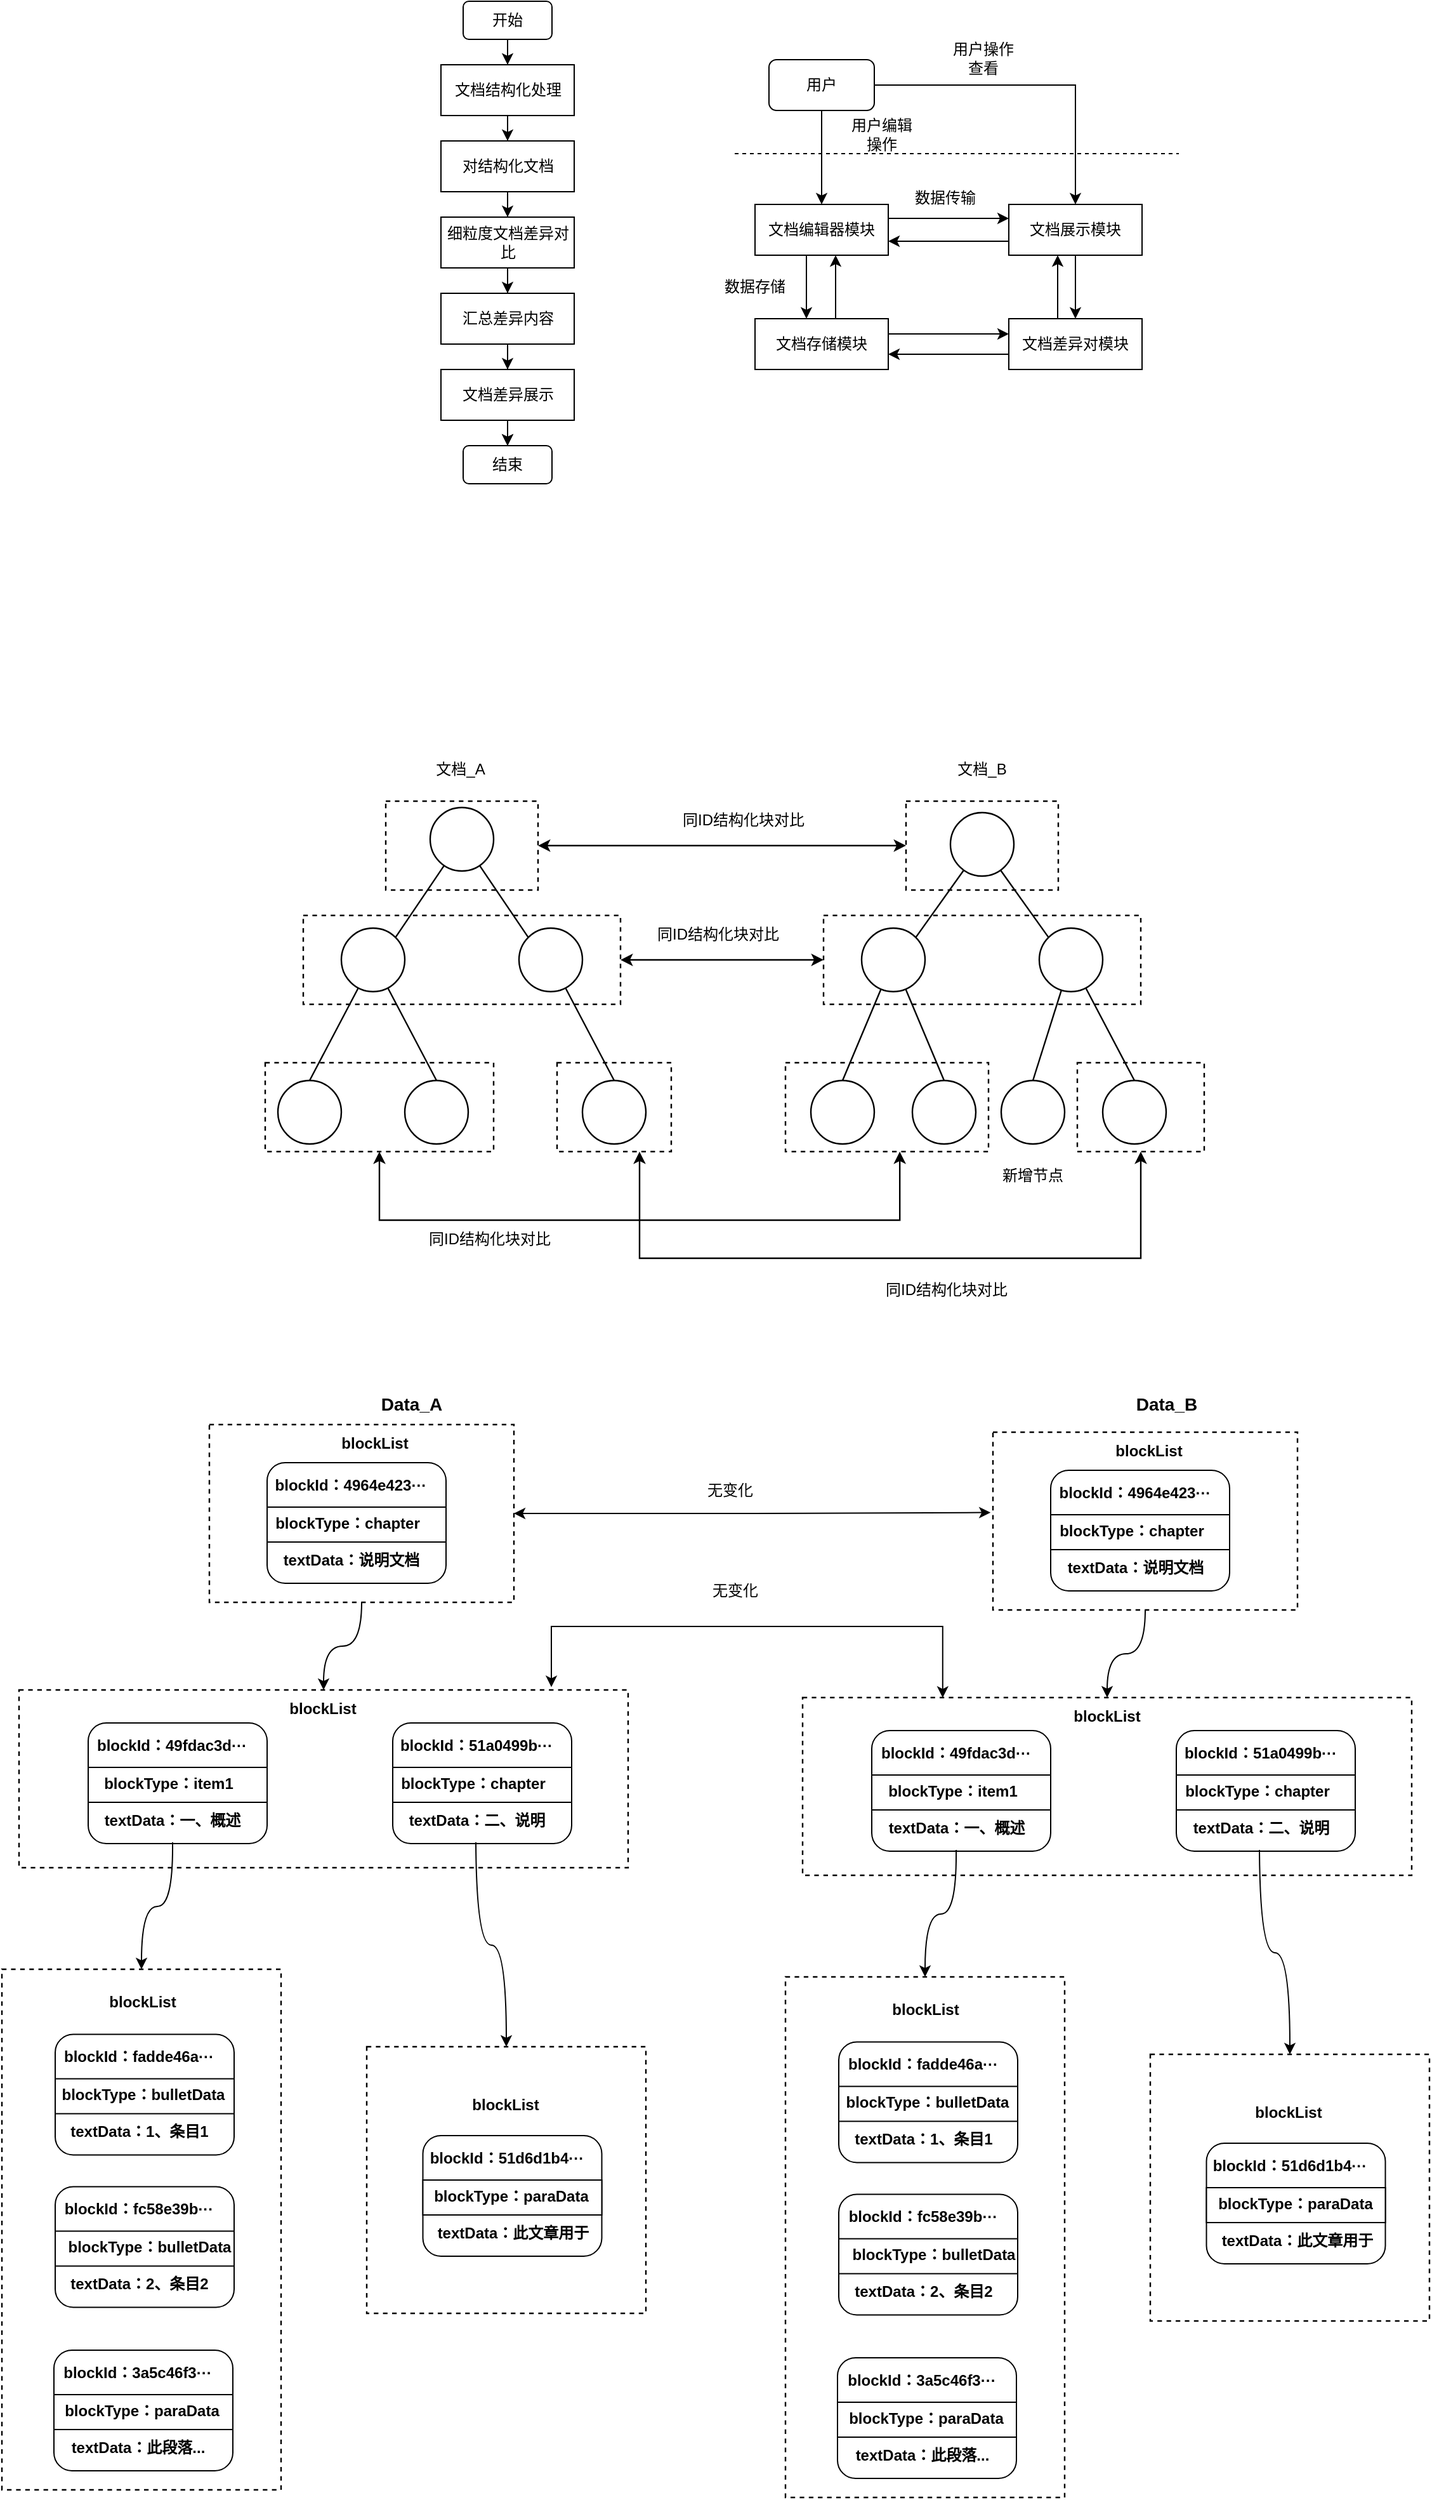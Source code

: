 <mxfile version="24.6.4" type="github">
  <diagram name="第 1 页" id="oBcTDAW4pHkjtFFDSPgj">
    <mxGraphModel dx="2062" dy="655" grid="1" gridSize="10" guides="1" tooltips="1" connect="1" arrows="1" fold="1" page="1" pageScale="1" pageWidth="827" pageHeight="1169" math="0" shadow="0">
      <root>
        <mxCell id="0" />
        <mxCell id="1" parent="0" />
        <mxCell id="rCB-V95ukldK7txEn3Un-233" value="" style="rounded=0;whiteSpace=wrap;html=1;dashed=1;strokeWidth=1.2;" vertex="1" parent="1">
          <mxGeometry x="-163.5" y="1660" width="220" height="410" as="geometry" />
        </mxCell>
        <mxCell id="rCB-V95ukldK7txEn3Un-5" style="edgeStyle=orthogonalEdgeStyle;rounded=0;orthogonalLoop=1;jettySize=auto;html=1;entryX=0.5;entryY=0;entryDx=0;entryDy=0;" edge="1" parent="1" source="lkDawI4MRN-JRugf49g6-1" target="lkDawI4MRN-JRugf49g6-2">
          <mxGeometry relative="1" as="geometry" />
        </mxCell>
        <mxCell id="lkDawI4MRN-JRugf49g6-1" value="开始" style="rounded=1;whiteSpace=wrap;html=1;" parent="1" vertex="1">
          <mxGeometry x="200" y="110" width="70" height="30" as="geometry" />
        </mxCell>
        <mxCell id="rCB-V95ukldK7txEn3Un-6" style="edgeStyle=orthogonalEdgeStyle;rounded=0;orthogonalLoop=1;jettySize=auto;html=1;entryX=0.5;entryY=0;entryDx=0;entryDy=0;" edge="1" parent="1" source="lkDawI4MRN-JRugf49g6-2" target="lkDawI4MRN-JRugf49g6-4">
          <mxGeometry relative="1" as="geometry" />
        </mxCell>
        <mxCell id="lkDawI4MRN-JRugf49g6-2" value="文档结构化处理" style="rounded=0;whiteSpace=wrap;html=1;" parent="1" vertex="1">
          <mxGeometry x="182.5" y="160" width="105" height="40" as="geometry" />
        </mxCell>
        <mxCell id="rCB-V95ukldK7txEn3Un-7" style="edgeStyle=orthogonalEdgeStyle;rounded=0;orthogonalLoop=1;jettySize=auto;html=1;entryX=0.5;entryY=0;entryDx=0;entryDy=0;" edge="1" parent="1" source="lkDawI4MRN-JRugf49g6-4" target="rCB-V95ukldK7txEn3Un-1">
          <mxGeometry relative="1" as="geometry" />
        </mxCell>
        <mxCell id="lkDawI4MRN-JRugf49g6-4" value="对结构化文档" style="rounded=0;whiteSpace=wrap;html=1;" parent="1" vertex="1">
          <mxGeometry x="182.5" y="220" width="105" height="40" as="geometry" />
        </mxCell>
        <mxCell id="rCB-V95ukldK7txEn3Un-8" style="edgeStyle=orthogonalEdgeStyle;rounded=0;orthogonalLoop=1;jettySize=auto;html=1;entryX=0.5;entryY=0;entryDx=0;entryDy=0;" edge="1" parent="1" source="rCB-V95ukldK7txEn3Un-1" target="rCB-V95ukldK7txEn3Un-2">
          <mxGeometry relative="1" as="geometry" />
        </mxCell>
        <mxCell id="rCB-V95ukldK7txEn3Un-1" value="细粒度文档差异对比" style="rounded=0;whiteSpace=wrap;html=1;" vertex="1" parent="1">
          <mxGeometry x="182.5" y="280" width="105" height="40" as="geometry" />
        </mxCell>
        <mxCell id="rCB-V95ukldK7txEn3Un-9" style="edgeStyle=orthogonalEdgeStyle;rounded=0;orthogonalLoop=1;jettySize=auto;html=1;entryX=0.5;entryY=0;entryDx=0;entryDy=0;" edge="1" parent="1" source="rCB-V95ukldK7txEn3Un-2" target="rCB-V95ukldK7txEn3Un-3">
          <mxGeometry relative="1" as="geometry" />
        </mxCell>
        <mxCell id="rCB-V95ukldK7txEn3Un-2" value="汇总差异内容" style="rounded=0;whiteSpace=wrap;html=1;" vertex="1" parent="1">
          <mxGeometry x="182.5" y="340" width="105" height="40" as="geometry" />
        </mxCell>
        <mxCell id="rCB-V95ukldK7txEn3Un-10" style="edgeStyle=orthogonalEdgeStyle;rounded=0;orthogonalLoop=1;jettySize=auto;html=1;entryX=0.5;entryY=0;entryDx=0;entryDy=0;" edge="1" parent="1" source="rCB-V95ukldK7txEn3Un-3" target="rCB-V95ukldK7txEn3Un-4">
          <mxGeometry relative="1" as="geometry" />
        </mxCell>
        <mxCell id="rCB-V95ukldK7txEn3Un-11" value="" style="edgeStyle=orthogonalEdgeStyle;rounded=0;orthogonalLoop=1;jettySize=auto;html=1;" edge="1" parent="1" source="rCB-V95ukldK7txEn3Un-3" target="rCB-V95ukldK7txEn3Un-4">
          <mxGeometry relative="1" as="geometry" />
        </mxCell>
        <mxCell id="rCB-V95ukldK7txEn3Un-3" value="文档差异展示" style="rounded=0;whiteSpace=wrap;html=1;" vertex="1" parent="1">
          <mxGeometry x="182.5" y="400" width="105" height="40" as="geometry" />
        </mxCell>
        <mxCell id="rCB-V95ukldK7txEn3Un-4" value="结束" style="rounded=1;whiteSpace=wrap;html=1;" vertex="1" parent="1">
          <mxGeometry x="200" y="460" width="70" height="30" as="geometry" />
        </mxCell>
        <mxCell id="rCB-V95ukldK7txEn3Un-15" style="edgeStyle=orthogonalEdgeStyle;rounded=0;orthogonalLoop=1;jettySize=auto;html=1;entryX=0.5;entryY=0;entryDx=0;entryDy=0;" edge="1" parent="1">
          <mxGeometry relative="1" as="geometry">
            <mxPoint x="470.5" y="310" as="sourcePoint" />
            <mxPoint x="470.5" y="360" as="targetPoint" />
          </mxGeometry>
        </mxCell>
        <mxCell id="rCB-V95ukldK7txEn3Un-18" style="edgeStyle=orthogonalEdgeStyle;rounded=0;orthogonalLoop=1;jettySize=auto;html=1;entryX=0;entryY=0.5;entryDx=0;entryDy=0;" edge="1" parent="1">
          <mxGeometry relative="1" as="geometry">
            <mxPoint x="535" y="281" as="sourcePoint" />
            <mxPoint x="630" y="281" as="targetPoint" />
          </mxGeometry>
        </mxCell>
        <mxCell id="rCB-V95ukldK7txEn3Un-32" value="" style="edgeStyle=orthogonalEdgeStyle;rounded=0;orthogonalLoop=1;jettySize=auto;html=1;" edge="1" parent="1">
          <mxGeometry relative="1" as="geometry">
            <mxPoint x="630" y="388" as="sourcePoint" />
            <mxPoint x="535" y="388" as="targetPoint" />
          </mxGeometry>
        </mxCell>
        <mxCell id="rCB-V95ukldK7txEn3Un-33" value="" style="edgeStyle=orthogonalEdgeStyle;rounded=0;orthogonalLoop=1;jettySize=auto;html=1;" edge="1" parent="1">
          <mxGeometry relative="1" as="geometry">
            <mxPoint x="668.5" y="360" as="sourcePoint" />
            <mxPoint x="668.5" y="310" as="targetPoint" />
          </mxGeometry>
        </mxCell>
        <mxCell id="rCB-V95ukldK7txEn3Un-12" value="文档差异对模块" style="rounded=0;whiteSpace=wrap;html=1;" vertex="1" parent="1">
          <mxGeometry x="630" y="360" width="105" height="40" as="geometry" />
        </mxCell>
        <mxCell id="rCB-V95ukldK7txEn3Un-16" style="edgeStyle=orthogonalEdgeStyle;rounded=0;orthogonalLoop=1;jettySize=auto;html=1;entryX=0.5;entryY=1;entryDx=0;entryDy=0;" edge="1" parent="1">
          <mxGeometry relative="1" as="geometry">
            <mxPoint x="493.5" y="360" as="sourcePoint" />
            <mxPoint x="493.5" y="310" as="targetPoint" />
          </mxGeometry>
        </mxCell>
        <mxCell id="rCB-V95ukldK7txEn3Un-29" value="" style="edgeStyle=orthogonalEdgeStyle;rounded=0;orthogonalLoop=1;jettySize=auto;html=1;" edge="1" parent="1">
          <mxGeometry relative="1" as="geometry">
            <mxPoint x="535" y="372" as="sourcePoint" />
            <mxPoint x="630" y="372" as="targetPoint" />
          </mxGeometry>
        </mxCell>
        <mxCell id="rCB-V95ukldK7txEn3Un-13" value="文档存储模块" style="rounded=0;whiteSpace=wrap;html=1;" vertex="1" parent="1">
          <mxGeometry x="430" y="360" width="105" height="40" as="geometry" />
        </mxCell>
        <mxCell id="rCB-V95ukldK7txEn3Un-20" value="" style="edgeStyle=orthogonalEdgeStyle;rounded=0;orthogonalLoop=1;jettySize=auto;html=1;" edge="1" parent="1">
          <mxGeometry relative="1" as="geometry">
            <mxPoint x="630" y="299" as="sourcePoint" />
            <mxPoint x="535" y="299" as="targetPoint" />
          </mxGeometry>
        </mxCell>
        <mxCell id="rCB-V95ukldK7txEn3Un-34" value="" style="edgeStyle=orthogonalEdgeStyle;rounded=0;orthogonalLoop=1;jettySize=auto;html=1;" edge="1" parent="1" source="rCB-V95ukldK7txEn3Un-14" target="rCB-V95ukldK7txEn3Un-12">
          <mxGeometry relative="1" as="geometry" />
        </mxCell>
        <mxCell id="rCB-V95ukldK7txEn3Un-14" value="文档展示模块" style="rounded=0;whiteSpace=wrap;html=1;" vertex="1" parent="1">
          <mxGeometry x="630" y="270" width="105" height="40" as="geometry" />
        </mxCell>
        <mxCell id="rCB-V95ukldK7txEn3Un-22" value="" style="endArrow=none;html=1;rounded=0;dashed=1;" edge="1" parent="1">
          <mxGeometry width="50" height="50" relative="1" as="geometry">
            <mxPoint x="414" y="230" as="sourcePoint" />
            <mxPoint x="764" y="230" as="targetPoint" />
          </mxGeometry>
        </mxCell>
        <mxCell id="rCB-V95ukldK7txEn3Un-25" value="用户操作查看" style="text;html=1;align=center;verticalAlign=middle;whiteSpace=wrap;rounded=0;" vertex="1" parent="1">
          <mxGeometry x="580" y="140" width="60" height="30" as="geometry" />
        </mxCell>
        <mxCell id="rCB-V95ukldK7txEn3Un-26" value="数据传输" style="text;html=1;align=center;verticalAlign=middle;whiteSpace=wrap;rounded=0;" vertex="1" parent="1">
          <mxGeometry x="550" y="250" width="60" height="30" as="geometry" />
        </mxCell>
        <mxCell id="rCB-V95ukldK7txEn3Un-27" value="数据存储" style="text;html=1;align=center;verticalAlign=middle;whiteSpace=wrap;rounded=0;" vertex="1" parent="1">
          <mxGeometry x="400" y="320" width="60" height="30" as="geometry" />
        </mxCell>
        <mxCell id="rCB-V95ukldK7txEn3Un-28" value="文档编辑器模块" style="rounded=0;whiteSpace=wrap;html=1;" vertex="1" parent="1">
          <mxGeometry x="430" y="270" width="105" height="40" as="geometry" />
        </mxCell>
        <mxCell id="rCB-V95ukldK7txEn3Un-37" value="" style="edgeStyle=orthogonalEdgeStyle;rounded=0;orthogonalLoop=1;jettySize=auto;html=1;" edge="1" parent="1" source="rCB-V95ukldK7txEn3Un-35" target="rCB-V95ukldK7txEn3Un-28">
          <mxGeometry relative="1" as="geometry" />
        </mxCell>
        <mxCell id="rCB-V95ukldK7txEn3Un-38" style="edgeStyle=orthogonalEdgeStyle;rounded=0;orthogonalLoop=1;jettySize=auto;html=1;entryX=0.5;entryY=0;entryDx=0;entryDy=0;" edge="1" parent="1" source="rCB-V95ukldK7txEn3Un-35" target="rCB-V95ukldK7txEn3Un-14">
          <mxGeometry relative="1" as="geometry" />
        </mxCell>
        <mxCell id="rCB-V95ukldK7txEn3Un-35" value="用户" style="rounded=1;whiteSpace=wrap;html=1;" vertex="1" parent="1">
          <mxGeometry x="441" y="156" width="83" height="40" as="geometry" />
        </mxCell>
        <mxCell id="rCB-V95ukldK7txEn3Un-36" value="用户编辑操作" style="text;html=1;align=center;verticalAlign=middle;whiteSpace=wrap;rounded=0;" vertex="1" parent="1">
          <mxGeometry x="500" y="200" width="60" height="30" as="geometry" />
        </mxCell>
        <mxCell id="rCB-V95ukldK7txEn3Un-83" style="edgeStyle=orthogonalEdgeStyle;rounded=0;orthogonalLoop=1;jettySize=auto;html=1;entryX=0.5;entryY=1;entryDx=0;entryDy=0;startArrow=classic;startFill=1;strokeWidth=1.2;" edge="1" parent="1" source="rCB-V95ukldK7txEn3Un-84" target="rCB-V95ukldK7txEn3Un-86">
          <mxGeometry relative="1" as="geometry">
            <mxPoint x="339" y="1140" as="targetPoint" />
            <Array as="points">
              <mxPoint x="339" y="1100" />
              <mxPoint x="734" y="1100" />
            </Array>
          </mxGeometry>
        </mxCell>
        <mxCell id="rCB-V95ukldK7txEn3Un-84" value="" style="rounded=0;whiteSpace=wrap;html=1;dashed=1;strokeWidth=1.2;" vertex="1" parent="1">
          <mxGeometry x="274" y="946" width="90" height="70" as="geometry" />
        </mxCell>
        <mxCell id="rCB-V95ukldK7txEn3Un-85" value="" style="rounded=0;whiteSpace=wrap;html=1;dashed=1;strokeWidth=1.2;" vertex="1" parent="1">
          <mxGeometry x="454" y="946" width="160" height="70" as="geometry" />
        </mxCell>
        <mxCell id="rCB-V95ukldK7txEn3Un-86" value="" style="rounded=0;whiteSpace=wrap;html=1;dashed=1;strokeWidth=1.2;" vertex="1" parent="1">
          <mxGeometry x="684" y="946" width="100" height="70" as="geometry" />
        </mxCell>
        <mxCell id="rCB-V95ukldK7txEn3Un-87" value="" style="rounded=0;whiteSpace=wrap;html=1;dashed=1;strokeWidth=1.2;" vertex="1" parent="1">
          <mxGeometry x="44" y="946" width="180" height="70" as="geometry" />
        </mxCell>
        <mxCell id="rCB-V95ukldK7txEn3Un-88" value="" style="rounded=0;whiteSpace=wrap;html=1;dashed=1;strokeWidth=1.2;" vertex="1" parent="1">
          <mxGeometry x="484" y="830" width="250" height="70" as="geometry" />
        </mxCell>
        <mxCell id="rCB-V95ukldK7txEn3Un-89" style="edgeStyle=orthogonalEdgeStyle;rounded=0;orthogonalLoop=1;jettySize=auto;html=1;entryX=0;entryY=0.5;entryDx=0;entryDy=0;startArrow=classic;startFill=1;strokeWidth=1.2;" edge="1" parent="1" source="rCB-V95ukldK7txEn3Un-90" target="rCB-V95ukldK7txEn3Un-88">
          <mxGeometry relative="1" as="geometry" />
        </mxCell>
        <mxCell id="rCB-V95ukldK7txEn3Un-90" value="" style="rounded=0;whiteSpace=wrap;html=1;dashed=1;strokeWidth=1.2;" vertex="1" parent="1">
          <mxGeometry x="74" y="830" width="250" height="70" as="geometry" />
        </mxCell>
        <mxCell id="rCB-V95ukldK7txEn3Un-91" value="" style="rounded=0;whiteSpace=wrap;html=1;dashed=1;strokeWidth=1.2;" vertex="1" parent="1">
          <mxGeometry x="549" y="740" width="120" height="70" as="geometry" />
        </mxCell>
        <mxCell id="rCB-V95ukldK7txEn3Un-92" style="edgeStyle=orthogonalEdgeStyle;rounded=0;orthogonalLoop=1;jettySize=auto;html=1;entryX=0;entryY=0.5;entryDx=0;entryDy=0;startArrow=classic;startFill=1;strokeWidth=1.2;" edge="1" parent="1" source="rCB-V95ukldK7txEn3Un-93" target="rCB-V95ukldK7txEn3Un-91">
          <mxGeometry relative="1" as="geometry" />
        </mxCell>
        <mxCell id="rCB-V95ukldK7txEn3Un-93" value="" style="rounded=0;whiteSpace=wrap;html=1;dashed=1;strokeWidth=1.2;" vertex="1" parent="1">
          <mxGeometry x="139" y="740" width="120" height="70" as="geometry" />
        </mxCell>
        <mxCell id="rCB-V95ukldK7txEn3Un-94" style="rounded=0;orthogonalLoop=1;jettySize=auto;html=1;entryX=1;entryY=0;entryDx=0;entryDy=0;endArrow=none;endFill=0;strokeWidth=1.2;" edge="1" parent="1" source="rCB-V95ukldK7txEn3Un-96" target="rCB-V95ukldK7txEn3Un-99">
          <mxGeometry relative="1" as="geometry" />
        </mxCell>
        <mxCell id="rCB-V95ukldK7txEn3Un-95" style="rounded=0;orthogonalLoop=1;jettySize=auto;html=1;entryX=0;entryY=0;entryDx=0;entryDy=0;endArrow=none;endFill=0;strokeWidth=1.2;" edge="1" parent="1" source="rCB-V95ukldK7txEn3Un-96" target="rCB-V95ukldK7txEn3Un-101">
          <mxGeometry relative="1" as="geometry" />
        </mxCell>
        <mxCell id="rCB-V95ukldK7txEn3Un-96" value="" style="ellipse;whiteSpace=wrap;html=1;aspect=fixed;strokeWidth=1.2;" vertex="1" parent="1">
          <mxGeometry x="174" y="745" width="50" height="50" as="geometry" />
        </mxCell>
        <mxCell id="rCB-V95ukldK7txEn3Un-97" style="rounded=0;orthogonalLoop=1;jettySize=auto;html=1;entryX=0.5;entryY=0;entryDx=0;entryDy=0;endArrow=none;endFill=0;strokeWidth=1.2;" edge="1" parent="1" source="rCB-V95ukldK7txEn3Un-99" target="rCB-V95ukldK7txEn3Un-102">
          <mxGeometry relative="1" as="geometry" />
        </mxCell>
        <mxCell id="rCB-V95ukldK7txEn3Un-98" style="rounded=0;orthogonalLoop=1;jettySize=auto;html=1;entryX=0.5;entryY=0;entryDx=0;entryDy=0;endArrow=none;endFill=0;strokeWidth=1.2;" edge="1" parent="1" source="rCB-V95ukldK7txEn3Un-99" target="rCB-V95ukldK7txEn3Un-103">
          <mxGeometry relative="1" as="geometry" />
        </mxCell>
        <mxCell id="rCB-V95ukldK7txEn3Un-99" value="" style="ellipse;whiteSpace=wrap;html=1;aspect=fixed;strokeWidth=1.2;" vertex="1" parent="1">
          <mxGeometry x="104" y="840" width="50" height="50" as="geometry" />
        </mxCell>
        <mxCell id="rCB-V95ukldK7txEn3Un-100" style="rounded=0;orthogonalLoop=1;jettySize=auto;html=1;entryX=0.5;entryY=0;entryDx=0;entryDy=0;endArrow=none;endFill=0;strokeWidth=1.2;" edge="1" parent="1" source="rCB-V95ukldK7txEn3Un-101" target="rCB-V95ukldK7txEn3Un-104">
          <mxGeometry relative="1" as="geometry" />
        </mxCell>
        <mxCell id="rCB-V95ukldK7txEn3Un-101" value="" style="ellipse;whiteSpace=wrap;html=1;aspect=fixed;strokeWidth=1.2;" vertex="1" parent="1">
          <mxGeometry x="244" y="840" width="50" height="50" as="geometry" />
        </mxCell>
        <mxCell id="rCB-V95ukldK7txEn3Un-102" value="" style="ellipse;whiteSpace=wrap;html=1;aspect=fixed;strokeWidth=1.2;" vertex="1" parent="1">
          <mxGeometry x="54" y="960" width="50" height="50" as="geometry" />
        </mxCell>
        <mxCell id="rCB-V95ukldK7txEn3Un-103" value="" style="ellipse;whiteSpace=wrap;html=1;aspect=fixed;strokeWidth=1.2;" vertex="1" parent="1">
          <mxGeometry x="154" y="960" width="50" height="50" as="geometry" />
        </mxCell>
        <mxCell id="rCB-V95ukldK7txEn3Un-104" value="" style="ellipse;whiteSpace=wrap;html=1;aspect=fixed;strokeWidth=1.2;" vertex="1" parent="1">
          <mxGeometry x="294" y="960" width="50" height="50" as="geometry" />
        </mxCell>
        <mxCell id="rCB-V95ukldK7txEn3Un-105" style="rounded=0;orthogonalLoop=1;jettySize=auto;html=1;entryX=1;entryY=0;entryDx=0;entryDy=0;endArrow=none;endFill=0;strokeWidth=1.2;" edge="1" parent="1" source="rCB-V95ukldK7txEn3Un-107" target="rCB-V95ukldK7txEn3Un-110">
          <mxGeometry relative="1" as="geometry" />
        </mxCell>
        <mxCell id="rCB-V95ukldK7txEn3Un-106" style="rounded=0;orthogonalLoop=1;jettySize=auto;html=1;entryX=0;entryY=0;entryDx=0;entryDy=0;endArrow=none;endFill=0;strokeWidth=1.2;" edge="1" parent="1" source="rCB-V95ukldK7txEn3Un-107" target="rCB-V95ukldK7txEn3Un-113">
          <mxGeometry relative="1" as="geometry" />
        </mxCell>
        <mxCell id="rCB-V95ukldK7txEn3Un-107" value="" style="ellipse;whiteSpace=wrap;html=1;aspect=fixed;strokeWidth=1.2;" vertex="1" parent="1">
          <mxGeometry x="584" y="749" width="50" height="50" as="geometry" />
        </mxCell>
        <mxCell id="rCB-V95ukldK7txEn3Un-108" style="rounded=0;orthogonalLoop=1;jettySize=auto;html=1;entryX=0.5;entryY=0;entryDx=0;entryDy=0;endArrow=none;endFill=0;strokeWidth=1.2;" edge="1" parent="1" source="rCB-V95ukldK7txEn3Un-110" target="rCB-V95ukldK7txEn3Un-114">
          <mxGeometry relative="1" as="geometry" />
        </mxCell>
        <mxCell id="rCB-V95ukldK7txEn3Un-109" style="rounded=0;orthogonalLoop=1;jettySize=auto;html=1;entryX=0.5;entryY=0;entryDx=0;entryDy=0;endArrow=none;endFill=0;strokeWidth=1.2;" edge="1" parent="1" source="rCB-V95ukldK7txEn3Un-110" target="rCB-V95ukldK7txEn3Un-115">
          <mxGeometry relative="1" as="geometry" />
        </mxCell>
        <mxCell id="rCB-V95ukldK7txEn3Un-110" value="" style="ellipse;whiteSpace=wrap;html=1;aspect=fixed;strokeWidth=1.2;" vertex="1" parent="1">
          <mxGeometry x="514" y="840" width="50" height="50" as="geometry" />
        </mxCell>
        <mxCell id="rCB-V95ukldK7txEn3Un-111" style="rounded=0;orthogonalLoop=1;jettySize=auto;html=1;entryX=0.5;entryY=0;entryDx=0;entryDy=0;endArrow=none;endFill=0;strokeWidth=1.2;" edge="1" parent="1" source="rCB-V95ukldK7txEn3Un-113" target="rCB-V95ukldK7txEn3Un-116">
          <mxGeometry relative="1" as="geometry" />
        </mxCell>
        <mxCell id="rCB-V95ukldK7txEn3Un-112" style="rounded=0;orthogonalLoop=1;jettySize=auto;html=1;entryX=0.5;entryY=0;entryDx=0;entryDy=0;endArrow=none;endFill=0;strokeWidth=1.2;" edge="1" parent="1" source="rCB-V95ukldK7txEn3Un-113" target="rCB-V95ukldK7txEn3Un-117">
          <mxGeometry relative="1" as="geometry" />
        </mxCell>
        <mxCell id="rCB-V95ukldK7txEn3Un-113" value="" style="ellipse;whiteSpace=wrap;html=1;aspect=fixed;strokeWidth=1.2;" vertex="1" parent="1">
          <mxGeometry x="654" y="840" width="50" height="50" as="geometry" />
        </mxCell>
        <mxCell id="rCB-V95ukldK7txEn3Un-114" value="" style="ellipse;whiteSpace=wrap;html=1;aspect=fixed;strokeWidth=1.2;" vertex="1" parent="1">
          <mxGeometry x="474" y="960" width="50" height="50" as="geometry" />
        </mxCell>
        <mxCell id="rCB-V95ukldK7txEn3Un-115" value="" style="ellipse;whiteSpace=wrap;html=1;aspect=fixed;strokeWidth=1.2;" vertex="1" parent="1">
          <mxGeometry x="554" y="960" width="50" height="50" as="geometry" />
        </mxCell>
        <mxCell id="rCB-V95ukldK7txEn3Un-116" value="" style="ellipse;whiteSpace=wrap;html=1;aspect=fixed;strokeWidth=1.2;" vertex="1" parent="1">
          <mxGeometry x="704" y="960" width="50" height="50" as="geometry" />
        </mxCell>
        <mxCell id="rCB-V95ukldK7txEn3Un-117" value="" style="ellipse;whiteSpace=wrap;html=1;aspect=fixed;strokeWidth=1.2;" vertex="1" parent="1">
          <mxGeometry x="624" y="960" width="50" height="50" as="geometry" />
        </mxCell>
        <mxCell id="rCB-V95ukldK7txEn3Un-118" style="edgeStyle=orthogonalEdgeStyle;rounded=0;orthogonalLoop=1;jettySize=auto;html=1;entryX=0.563;entryY=1;entryDx=0;entryDy=0;entryPerimeter=0;exitX=0.5;exitY=1;exitDx=0;exitDy=0;startArrow=classic;startFill=1;strokeWidth=1.2;" edge="1" parent="1" source="rCB-V95ukldK7txEn3Un-87" target="rCB-V95ukldK7txEn3Un-85">
          <mxGeometry relative="1" as="geometry">
            <Array as="points">
              <mxPoint x="134" y="1070" />
              <mxPoint x="544" y="1070" />
            </Array>
          </mxGeometry>
        </mxCell>
        <mxCell id="rCB-V95ukldK7txEn3Un-119" value="文档_A" style="text;html=1;align=center;verticalAlign=middle;whiteSpace=wrap;rounded=0;strokeWidth=1.2;" vertex="1" parent="1">
          <mxGeometry x="168" y="700" width="60" height="30" as="geometry" />
        </mxCell>
        <mxCell id="rCB-V95ukldK7txEn3Un-120" value="文档_B" style="text;html=1;align=center;verticalAlign=middle;whiteSpace=wrap;rounded=0;strokeWidth=1.2;" vertex="1" parent="1">
          <mxGeometry x="579" y="700" width="60" height="30" as="geometry" />
        </mxCell>
        <mxCell id="rCB-V95ukldK7txEn3Un-121" value="同ID结构化块对比" style="text;html=1;align=center;verticalAlign=middle;whiteSpace=wrap;rounded=0;strokeWidth=1.2;" vertex="1" parent="1">
          <mxGeometry x="368" y="740" width="106" height="30" as="geometry" />
        </mxCell>
        <mxCell id="rCB-V95ukldK7txEn3Un-122" value="同ID结构化块对比" style="text;html=1;align=center;verticalAlign=middle;whiteSpace=wrap;rounded=0;strokeWidth=1.2;" vertex="1" parent="1">
          <mxGeometry x="348" y="830" width="106" height="30" as="geometry" />
        </mxCell>
        <mxCell id="rCB-V95ukldK7txEn3Un-123" value="同ID结构化块对比" style="text;html=1;align=center;verticalAlign=middle;whiteSpace=wrap;rounded=0;strokeWidth=1.2;" vertex="1" parent="1">
          <mxGeometry x="168" y="1070" width="106" height="30" as="geometry" />
        </mxCell>
        <mxCell id="rCB-V95ukldK7txEn3Un-124" value="同ID结构化块对比" style="text;html=1;align=center;verticalAlign=middle;whiteSpace=wrap;rounded=0;strokeWidth=1.2;" vertex="1" parent="1">
          <mxGeometry x="528" y="1110" width="106" height="30" as="geometry" />
        </mxCell>
        <mxCell id="rCB-V95ukldK7txEn3Un-125" value="新增节点" style="text;html=1;align=center;verticalAlign=middle;whiteSpace=wrap;rounded=0;strokeWidth=1.2;" vertex="1" parent="1">
          <mxGeometry x="619" y="1020" width="60" height="30" as="geometry" />
        </mxCell>
        <mxCell id="rCB-V95ukldK7txEn3Un-195" style="rounded=0;orthogonalLoop=1;jettySize=auto;html=1;exitX=0.5;exitY=1;exitDx=0;exitDy=0;edgeStyle=orthogonalEdgeStyle;curved=1;" edge="1" parent="1" source="rCB-V95ukldK7txEn3Un-126" target="rCB-V95ukldK7txEn3Un-157">
          <mxGeometry relative="1" as="geometry" />
        </mxCell>
        <mxCell id="rCB-V95ukldK7txEn3Un-126" value="" style="rounded=0;whiteSpace=wrap;html=1;dashed=1;strokeWidth=1.2;" vertex="1" parent="1">
          <mxGeometry y="1231" width="240" height="140" as="geometry" />
        </mxCell>
        <mxCell id="rCB-V95ukldK7txEn3Un-145" value="" style="group" vertex="1" connectable="0" parent="1">
          <mxGeometry x="41" y="1261" width="145.5" height="95" as="geometry" />
        </mxCell>
        <mxCell id="rCB-V95ukldK7txEn3Un-139" value="" style="rounded=1;whiteSpace=wrap;html=1;" vertex="1" parent="rCB-V95ukldK7txEn3Un-145">
          <mxGeometry x="4.5" width="141" height="95" as="geometry" />
        </mxCell>
        <mxCell id="rCB-V95ukldK7txEn3Un-138" value="" style="rounded=0;whiteSpace=wrap;html=1;" vertex="1" parent="rCB-V95ukldK7txEn3Un-145">
          <mxGeometry x="4.5" y="35" width="141" height="27.5" as="geometry" />
        </mxCell>
        <mxCell id="rCB-V95ukldK7txEn3Un-142" value="blockId：4964e423···" style="text;html=1;align=center;verticalAlign=middle;whiteSpace=wrap;rounded=0;fontStyle=1" vertex="1" parent="rCB-V95ukldK7txEn3Un-145">
          <mxGeometry y="2.5" width="141" height="30" as="geometry" />
        </mxCell>
        <mxCell id="rCB-V95ukldK7txEn3Un-143" value="blockType：chapter" style="text;html=1;align=center;verticalAlign=middle;whiteSpace=wrap;rounded=0;fontStyle=1" vertex="1" parent="rCB-V95ukldK7txEn3Un-145">
          <mxGeometry x="8.25" y="32.5" width="120" height="30" as="geometry" />
        </mxCell>
        <mxCell id="rCB-V95ukldK7txEn3Un-144" value="textData：说明文档" style="text;html=1;align=center;verticalAlign=middle;whiteSpace=wrap;rounded=0;fontStyle=1" vertex="1" parent="rCB-V95ukldK7txEn3Un-145">
          <mxGeometry x="11.25" y="61.5" width="120" height="30" as="geometry" />
        </mxCell>
        <mxCell id="rCB-V95ukldK7txEn3Un-146" value="blockList" style="text;html=1;align=center;verticalAlign=middle;resizable=0;points=[];autosize=1;strokeColor=none;fillColor=none;fontStyle=1" vertex="1" parent="1">
          <mxGeometry x="94.5" y="1231" width="70" height="30" as="geometry" />
        </mxCell>
        <mxCell id="rCB-V95ukldK7txEn3Un-155" value="&lt;b style=&quot;font-size: 14px;&quot;&gt;Data_A&lt;/b&gt;" style="text;html=1;align=center;verticalAlign=middle;resizable=0;points=[];autosize=1;strokeColor=none;fillColor=none;fontSize=14;" vertex="1" parent="1">
          <mxGeometry x="124" y="1200" width="70" height="30" as="geometry" />
        </mxCell>
        <mxCell id="rCB-V95ukldK7txEn3Un-156" value="&lt;b style=&quot;font-size: 14px;&quot;&gt;Data_B&lt;/b&gt;" style="text;html=1;align=center;verticalAlign=middle;resizable=0;points=[];autosize=1;strokeColor=none;fillColor=none;fontSize=14;" vertex="1" parent="1">
          <mxGeometry x="719" y="1200" width="70" height="30" as="geometry" />
        </mxCell>
        <mxCell id="rCB-V95ukldK7txEn3Un-157" value="" style="rounded=0;whiteSpace=wrap;html=1;dashed=1;strokeWidth=1.2;" vertex="1" parent="1">
          <mxGeometry x="-150" y="1440" width="480" height="140" as="geometry" />
        </mxCell>
        <mxCell id="rCB-V95ukldK7txEn3Un-158" value="" style="group" vertex="1" connectable="0" parent="1">
          <mxGeometry x="-100" y="1466" width="145.5" height="95" as="geometry" />
        </mxCell>
        <mxCell id="rCB-V95ukldK7txEn3Un-159" value="" style="rounded=1;whiteSpace=wrap;html=1;" vertex="1" parent="rCB-V95ukldK7txEn3Un-158">
          <mxGeometry x="4.5" width="141" height="95" as="geometry" />
        </mxCell>
        <mxCell id="rCB-V95ukldK7txEn3Un-160" value="" style="rounded=0;whiteSpace=wrap;html=1;" vertex="1" parent="rCB-V95ukldK7txEn3Un-158">
          <mxGeometry x="4.5" y="35" width="141" height="27.5" as="geometry" />
        </mxCell>
        <mxCell id="rCB-V95ukldK7txEn3Un-161" value="blockId：49fdac3d···" style="text;html=1;align=center;verticalAlign=middle;whiteSpace=wrap;rounded=0;fontStyle=1" vertex="1" parent="rCB-V95ukldK7txEn3Un-158">
          <mxGeometry y="2.5" width="141" height="30" as="geometry" />
        </mxCell>
        <mxCell id="rCB-V95ukldK7txEn3Un-162" value="blockType：item1" style="text;html=1;align=center;verticalAlign=middle;whiteSpace=wrap;rounded=0;fontStyle=1" vertex="1" parent="rCB-V95ukldK7txEn3Un-158">
          <mxGeometry x="8.25" y="32.5" width="120" height="30" as="geometry" />
        </mxCell>
        <mxCell id="rCB-V95ukldK7txEn3Un-163" value="textData：一、概述" style="text;html=1;align=center;verticalAlign=middle;whiteSpace=wrap;rounded=0;fontStyle=1" vertex="1" parent="rCB-V95ukldK7txEn3Un-158">
          <mxGeometry x="11.25" y="61.5" width="120" height="30" as="geometry" />
        </mxCell>
        <mxCell id="rCB-V95ukldK7txEn3Un-170" value="" style="group" vertex="1" connectable="0" parent="1">
          <mxGeometry x="-126" y="1831.25" width="150" height="95" as="geometry" />
        </mxCell>
        <mxCell id="rCB-V95ukldK7txEn3Un-171" value="" style="rounded=1;whiteSpace=wrap;html=1;" vertex="1" parent="rCB-V95ukldK7txEn3Un-170">
          <mxGeometry x="4.5" width="141" height="95" as="geometry" />
        </mxCell>
        <mxCell id="rCB-V95ukldK7txEn3Un-172" value="" style="rounded=0;whiteSpace=wrap;html=1;" vertex="1" parent="rCB-V95ukldK7txEn3Un-170">
          <mxGeometry x="4.5" y="35" width="141" height="27.5" as="geometry" />
        </mxCell>
        <mxCell id="rCB-V95ukldK7txEn3Un-173" value="blockId：fc58e39b···" style="text;html=1;align=center;verticalAlign=middle;whiteSpace=wrap;rounded=0;fontStyle=1" vertex="1" parent="rCB-V95ukldK7txEn3Un-170">
          <mxGeometry y="2.5" width="141" height="30" as="geometry" />
        </mxCell>
        <mxCell id="rCB-V95ukldK7txEn3Un-174" value="blockType：bulletData" style="text;html=1;align=center;verticalAlign=middle;whiteSpace=wrap;rounded=0;fontStyle=1" vertex="1" parent="rCB-V95ukldK7txEn3Un-170">
          <mxGeometry x="8.25" y="32.5" width="141.75" height="30" as="geometry" />
        </mxCell>
        <mxCell id="rCB-V95ukldK7txEn3Un-175" value="textData：2、条目2" style="text;html=1;align=center;verticalAlign=middle;whiteSpace=wrap;rounded=0;fontStyle=1" vertex="1" parent="rCB-V95ukldK7txEn3Un-170">
          <mxGeometry x="11.25" y="61.5" width="120" height="30" as="geometry" />
        </mxCell>
        <mxCell id="rCB-V95ukldK7txEn3Un-183" value="" style="group" vertex="1" connectable="0" parent="1">
          <mxGeometry x="140" y="1466" width="145.5" height="95" as="geometry" />
        </mxCell>
        <mxCell id="rCB-V95ukldK7txEn3Un-184" value="" style="rounded=1;whiteSpace=wrap;html=1;" vertex="1" parent="rCB-V95ukldK7txEn3Un-183">
          <mxGeometry x="4.5" width="141" height="95" as="geometry" />
        </mxCell>
        <mxCell id="rCB-V95ukldK7txEn3Un-185" value="" style="rounded=0;whiteSpace=wrap;html=1;" vertex="1" parent="rCB-V95ukldK7txEn3Un-183">
          <mxGeometry x="4.5" y="35" width="141" height="27.5" as="geometry" />
        </mxCell>
        <mxCell id="rCB-V95ukldK7txEn3Un-186" value="blockId：51a0499b···" style="text;html=1;align=center;verticalAlign=middle;whiteSpace=wrap;rounded=0;fontStyle=1" vertex="1" parent="rCB-V95ukldK7txEn3Un-183">
          <mxGeometry y="2.5" width="141" height="30" as="geometry" />
        </mxCell>
        <mxCell id="rCB-V95ukldK7txEn3Un-187" value="blockType：chapter" style="text;html=1;align=center;verticalAlign=middle;whiteSpace=wrap;rounded=0;fontStyle=1" vertex="1" parent="rCB-V95ukldK7txEn3Un-183">
          <mxGeometry x="8.25" y="32.5" width="120" height="30" as="geometry" />
        </mxCell>
        <mxCell id="rCB-V95ukldK7txEn3Un-188" value="textData：二、说明" style="text;html=1;align=center;verticalAlign=middle;whiteSpace=wrap;rounded=0;fontStyle=1" vertex="1" parent="rCB-V95ukldK7txEn3Un-183">
          <mxGeometry x="11.25" y="61.5" width="120" height="30" as="geometry" />
        </mxCell>
        <mxCell id="rCB-V95ukldK7txEn3Un-235" value="" style="group" vertex="1" connectable="0" parent="1">
          <mxGeometry x="-126" y="1711.25" width="145.5" height="95" as="geometry" />
        </mxCell>
        <mxCell id="rCB-V95ukldK7txEn3Un-236" value="" style="rounded=1;whiteSpace=wrap;html=1;" vertex="1" parent="rCB-V95ukldK7txEn3Un-235">
          <mxGeometry x="4.5" width="141" height="95" as="geometry" />
        </mxCell>
        <mxCell id="rCB-V95ukldK7txEn3Un-237" value="" style="rounded=0;whiteSpace=wrap;html=1;" vertex="1" parent="rCB-V95ukldK7txEn3Un-235">
          <mxGeometry x="4.5" y="35" width="141" height="27.5" as="geometry" />
        </mxCell>
        <mxCell id="rCB-V95ukldK7txEn3Un-238" value="blockId：fadde46a···" style="text;html=1;align=center;verticalAlign=middle;whiteSpace=wrap;rounded=0;fontStyle=1" vertex="1" parent="rCB-V95ukldK7txEn3Un-235">
          <mxGeometry y="2.5" width="141" height="30" as="geometry" />
        </mxCell>
        <mxCell id="rCB-V95ukldK7txEn3Un-239" value="blockType：bulletData" style="text;html=1;align=center;verticalAlign=middle;whiteSpace=wrap;rounded=0;fontStyle=1" vertex="1" parent="rCB-V95ukldK7txEn3Un-235">
          <mxGeometry x="8.25" y="32.5" width="131.75" height="30" as="geometry" />
        </mxCell>
        <mxCell id="rCB-V95ukldK7txEn3Un-240" value="textData：1、条目1" style="text;html=1;align=center;verticalAlign=middle;whiteSpace=wrap;rounded=0;fontStyle=1" vertex="1" parent="rCB-V95ukldK7txEn3Un-235">
          <mxGeometry x="11.25" y="61.5" width="120" height="30" as="geometry" />
        </mxCell>
        <mxCell id="rCB-V95ukldK7txEn3Un-241" value="" style="endArrow=classic;html=1;rounded=0;entryX=0.5;entryY=0;entryDx=0;entryDy=0;edgeStyle=orthogonalEdgeStyle;curved=1;" edge="1" parent="1" target="rCB-V95ukldK7txEn3Un-233">
          <mxGeometry width="50" height="50" relative="1" as="geometry">
            <mxPoint x="-29" y="1560" as="sourcePoint" />
            <mxPoint x="240" y="1520" as="targetPoint" />
          </mxGeometry>
        </mxCell>
        <mxCell id="rCB-V95ukldK7txEn3Un-242" value="blockList" style="text;html=1;align=center;verticalAlign=middle;resizable=0;points=[];autosize=1;strokeColor=none;fillColor=none;fontStyle=1" vertex="1" parent="1">
          <mxGeometry x="54" y="1440" width="70" height="30" as="geometry" />
        </mxCell>
        <mxCell id="rCB-V95ukldK7txEn3Un-243" value="blockList" style="text;html=1;align=center;verticalAlign=middle;resizable=0;points=[];autosize=1;strokeColor=none;fillColor=none;fontStyle=1" vertex="1" parent="1">
          <mxGeometry x="-88.5" y="1671.25" width="70" height="30" as="geometry" />
        </mxCell>
        <mxCell id="rCB-V95ukldK7txEn3Un-244" value="" style="rounded=0;whiteSpace=wrap;html=1;dashed=1;strokeWidth=1.2;" vertex="1" parent="1">
          <mxGeometry x="124" y="1721" width="220" height="210" as="geometry" />
        </mxCell>
        <mxCell id="rCB-V95ukldK7txEn3Un-251" value="" style="group" vertex="1" connectable="0" parent="1">
          <mxGeometry x="163.75" y="1791" width="145.5" height="95" as="geometry" />
        </mxCell>
        <mxCell id="rCB-V95ukldK7txEn3Un-252" value="" style="rounded=1;whiteSpace=wrap;html=1;" vertex="1" parent="rCB-V95ukldK7txEn3Un-251">
          <mxGeometry x="4.5" width="141" height="95" as="geometry" />
        </mxCell>
        <mxCell id="rCB-V95ukldK7txEn3Un-253" value="" style="rounded=0;whiteSpace=wrap;html=1;" vertex="1" parent="rCB-V95ukldK7txEn3Un-251">
          <mxGeometry x="4.5" y="35" width="141" height="27.5" as="geometry" />
        </mxCell>
        <mxCell id="rCB-V95ukldK7txEn3Un-254" value="blockId：51d6d1b4···" style="text;html=1;align=center;verticalAlign=middle;whiteSpace=wrap;rounded=0;fontStyle=1" vertex="1" parent="rCB-V95ukldK7txEn3Un-251">
          <mxGeometry y="2.5" width="141" height="30" as="geometry" />
        </mxCell>
        <mxCell id="rCB-V95ukldK7txEn3Un-255" value="blockType：paraData" style="text;html=1;align=center;verticalAlign=middle;whiteSpace=wrap;rounded=0;fontStyle=1" vertex="1" parent="rCB-V95ukldK7txEn3Un-251">
          <mxGeometry x="8.25" y="32.5" width="131.75" height="30" as="geometry" />
        </mxCell>
        <mxCell id="rCB-V95ukldK7txEn3Un-256" value="textData：此文章用于" style="text;html=1;align=center;verticalAlign=middle;whiteSpace=wrap;rounded=0;fontStyle=1" vertex="1" parent="rCB-V95ukldK7txEn3Un-251">
          <mxGeometry x="11.25" y="61.5" width="128.75" height="30" as="geometry" />
        </mxCell>
        <mxCell id="rCB-V95ukldK7txEn3Un-257" value="blockList" style="text;html=1;align=center;verticalAlign=middle;resizable=0;points=[];autosize=1;strokeColor=none;fillColor=none;fontStyle=1" vertex="1" parent="1">
          <mxGeometry x="197.75" y="1752" width="70" height="30" as="geometry" />
        </mxCell>
        <mxCell id="rCB-V95ukldK7txEn3Un-258" style="rounded=0;orthogonalLoop=1;jettySize=auto;html=1;entryX=0.5;entryY=0;entryDx=0;entryDy=0;edgeStyle=orthogonalEdgeStyle;curved=1;" edge="1" parent="1" target="rCB-V95ukldK7txEn3Un-244">
          <mxGeometry relative="1" as="geometry">
            <mxPoint x="210" y="1560" as="sourcePoint" />
          </mxGeometry>
        </mxCell>
        <mxCell id="rCB-V95ukldK7txEn3Un-260" value="" style="group" vertex="1" connectable="0" parent="1">
          <mxGeometry x="-127" y="1960" width="145.5" height="95" as="geometry" />
        </mxCell>
        <mxCell id="rCB-V95ukldK7txEn3Un-261" value="" style="rounded=1;whiteSpace=wrap;html=1;" vertex="1" parent="rCB-V95ukldK7txEn3Un-260">
          <mxGeometry x="4.5" width="141" height="95" as="geometry" />
        </mxCell>
        <mxCell id="rCB-V95ukldK7txEn3Un-262" value="" style="rounded=0;whiteSpace=wrap;html=1;" vertex="1" parent="rCB-V95ukldK7txEn3Un-260">
          <mxGeometry x="4.5" y="35" width="141" height="27.5" as="geometry" />
        </mxCell>
        <mxCell id="rCB-V95ukldK7txEn3Un-263" value="blockId：3a5c46f3···" style="text;html=1;align=center;verticalAlign=middle;whiteSpace=wrap;rounded=0;fontStyle=1" vertex="1" parent="rCB-V95ukldK7txEn3Un-260">
          <mxGeometry y="2.5" width="141" height="30" as="geometry" />
        </mxCell>
        <mxCell id="rCB-V95ukldK7txEn3Un-264" value="blockType：paraData" style="text;html=1;align=center;verticalAlign=middle;whiteSpace=wrap;rounded=0;fontStyle=1" vertex="1" parent="rCB-V95ukldK7txEn3Un-260">
          <mxGeometry x="8.25" y="32.5" width="131.75" height="30" as="geometry" />
        </mxCell>
        <mxCell id="rCB-V95ukldK7txEn3Un-265" value="textData：此段落..." style="text;html=1;align=center;verticalAlign=middle;whiteSpace=wrap;rounded=0;fontStyle=1" vertex="1" parent="rCB-V95ukldK7txEn3Un-260">
          <mxGeometry x="11.25" y="61.5" width="120" height="30" as="geometry" />
        </mxCell>
        <mxCell id="rCB-V95ukldK7txEn3Un-266" value="" style="rounded=0;whiteSpace=wrap;html=1;dashed=1;strokeWidth=1.2;" vertex="1" parent="1">
          <mxGeometry x="454" y="1666" width="220" height="410" as="geometry" />
        </mxCell>
        <mxCell id="rCB-V95ukldK7txEn3Un-267" style="rounded=0;orthogonalLoop=1;jettySize=auto;html=1;exitX=0.5;exitY=1;exitDx=0;exitDy=0;edgeStyle=orthogonalEdgeStyle;curved=1;" edge="1" parent="1" source="rCB-V95ukldK7txEn3Un-268" target="rCB-V95ukldK7txEn3Un-276">
          <mxGeometry relative="1" as="geometry" />
        </mxCell>
        <mxCell id="rCB-V95ukldK7txEn3Un-268" value="" style="rounded=0;whiteSpace=wrap;html=1;dashed=1;strokeWidth=1.2;" vertex="1" parent="1">
          <mxGeometry x="617.5" y="1237" width="240" height="140" as="geometry" />
        </mxCell>
        <mxCell id="rCB-V95ukldK7txEn3Un-269" value="" style="group" vertex="1" connectable="0" parent="1">
          <mxGeometry x="658.5" y="1267" width="145.5" height="95" as="geometry" />
        </mxCell>
        <mxCell id="rCB-V95ukldK7txEn3Un-270" value="" style="rounded=1;whiteSpace=wrap;html=1;" vertex="1" parent="rCB-V95ukldK7txEn3Un-269">
          <mxGeometry x="4.5" width="141" height="95" as="geometry" />
        </mxCell>
        <mxCell id="rCB-V95ukldK7txEn3Un-271" value="" style="rounded=0;whiteSpace=wrap;html=1;" vertex="1" parent="rCB-V95ukldK7txEn3Un-269">
          <mxGeometry x="4.5" y="35" width="141" height="27.5" as="geometry" />
        </mxCell>
        <mxCell id="rCB-V95ukldK7txEn3Un-272" value="blockId：4964e423···" style="text;html=1;align=center;verticalAlign=middle;whiteSpace=wrap;rounded=0;fontStyle=1" vertex="1" parent="rCB-V95ukldK7txEn3Un-269">
          <mxGeometry y="2.5" width="141" height="30" as="geometry" />
        </mxCell>
        <mxCell id="rCB-V95ukldK7txEn3Un-273" value="blockType：chapter" style="text;html=1;align=center;verticalAlign=middle;whiteSpace=wrap;rounded=0;fontStyle=1" vertex="1" parent="rCB-V95ukldK7txEn3Un-269">
          <mxGeometry x="8.25" y="32.5" width="120" height="30" as="geometry" />
        </mxCell>
        <mxCell id="rCB-V95ukldK7txEn3Un-274" value="textData：说明文档" style="text;html=1;align=center;verticalAlign=middle;whiteSpace=wrap;rounded=0;fontStyle=1" vertex="1" parent="rCB-V95ukldK7txEn3Un-269">
          <mxGeometry x="11.25" y="61.5" width="120" height="30" as="geometry" />
        </mxCell>
        <mxCell id="rCB-V95ukldK7txEn3Un-275" value="blockList" style="text;html=1;align=center;verticalAlign=middle;resizable=0;points=[];autosize=1;strokeColor=none;fillColor=none;fontStyle=1" vertex="1" parent="1">
          <mxGeometry x="705" y="1237" width="70" height="30" as="geometry" />
        </mxCell>
        <mxCell id="rCB-V95ukldK7txEn3Un-276" value="" style="rounded=0;whiteSpace=wrap;html=1;dashed=1;strokeWidth=1.2;" vertex="1" parent="1">
          <mxGeometry x="467.5" y="1446" width="480" height="140" as="geometry" />
        </mxCell>
        <mxCell id="rCB-V95ukldK7txEn3Un-277" value="" style="group" vertex="1" connectable="0" parent="1">
          <mxGeometry x="517.5" y="1472" width="145.5" height="95" as="geometry" />
        </mxCell>
        <mxCell id="rCB-V95ukldK7txEn3Un-278" value="" style="rounded=1;whiteSpace=wrap;html=1;" vertex="1" parent="rCB-V95ukldK7txEn3Un-277">
          <mxGeometry x="4.5" width="141" height="95" as="geometry" />
        </mxCell>
        <mxCell id="rCB-V95ukldK7txEn3Un-279" value="" style="rounded=0;whiteSpace=wrap;html=1;" vertex="1" parent="rCB-V95ukldK7txEn3Un-277">
          <mxGeometry x="4.5" y="35" width="141" height="27.5" as="geometry" />
        </mxCell>
        <mxCell id="rCB-V95ukldK7txEn3Un-280" value="blockId：49fdac3d···" style="text;html=1;align=center;verticalAlign=middle;whiteSpace=wrap;rounded=0;fontStyle=1" vertex="1" parent="rCB-V95ukldK7txEn3Un-277">
          <mxGeometry y="2.5" width="141" height="30" as="geometry" />
        </mxCell>
        <mxCell id="rCB-V95ukldK7txEn3Un-281" value="blockType：item1" style="text;html=1;align=center;verticalAlign=middle;whiteSpace=wrap;rounded=0;fontStyle=1" vertex="1" parent="rCB-V95ukldK7txEn3Un-277">
          <mxGeometry x="8.25" y="32.5" width="120" height="30" as="geometry" />
        </mxCell>
        <mxCell id="rCB-V95ukldK7txEn3Un-282" value="textData：一、概述" style="text;html=1;align=center;verticalAlign=middle;whiteSpace=wrap;rounded=0;fontStyle=1" vertex="1" parent="rCB-V95ukldK7txEn3Un-277">
          <mxGeometry x="11.25" y="61.5" width="120" height="30" as="geometry" />
        </mxCell>
        <mxCell id="rCB-V95ukldK7txEn3Un-283" value="" style="group" vertex="1" connectable="0" parent="1">
          <mxGeometry x="491.5" y="1837.25" width="150" height="95" as="geometry" />
        </mxCell>
        <mxCell id="rCB-V95ukldK7txEn3Un-284" value="" style="rounded=1;whiteSpace=wrap;html=1;" vertex="1" parent="rCB-V95ukldK7txEn3Un-283">
          <mxGeometry x="4.5" width="141" height="95" as="geometry" />
        </mxCell>
        <mxCell id="rCB-V95ukldK7txEn3Un-285" value="" style="rounded=0;whiteSpace=wrap;html=1;" vertex="1" parent="rCB-V95ukldK7txEn3Un-283">
          <mxGeometry x="4.5" y="35" width="141" height="27.5" as="geometry" />
        </mxCell>
        <mxCell id="rCB-V95ukldK7txEn3Un-286" value="blockId：fc58e39b···" style="text;html=1;align=center;verticalAlign=middle;whiteSpace=wrap;rounded=0;fontStyle=1" vertex="1" parent="rCB-V95ukldK7txEn3Un-283">
          <mxGeometry y="2.5" width="141" height="30" as="geometry" />
        </mxCell>
        <mxCell id="rCB-V95ukldK7txEn3Un-287" value="blockType：bulletData" style="text;html=1;align=center;verticalAlign=middle;whiteSpace=wrap;rounded=0;fontStyle=1" vertex="1" parent="rCB-V95ukldK7txEn3Un-283">
          <mxGeometry x="8.25" y="32.5" width="141.75" height="30" as="geometry" />
        </mxCell>
        <mxCell id="rCB-V95ukldK7txEn3Un-288" value="textData：2、条目2" style="text;html=1;align=center;verticalAlign=middle;whiteSpace=wrap;rounded=0;fontStyle=1" vertex="1" parent="rCB-V95ukldK7txEn3Un-283">
          <mxGeometry x="11.25" y="61.5" width="120" height="30" as="geometry" />
        </mxCell>
        <mxCell id="rCB-V95ukldK7txEn3Un-289" value="" style="group" vertex="1" connectable="0" parent="1">
          <mxGeometry x="757.5" y="1472" width="145.5" height="95" as="geometry" />
        </mxCell>
        <mxCell id="rCB-V95ukldK7txEn3Un-290" value="" style="rounded=1;whiteSpace=wrap;html=1;" vertex="1" parent="rCB-V95ukldK7txEn3Un-289">
          <mxGeometry x="4.5" width="141" height="95" as="geometry" />
        </mxCell>
        <mxCell id="rCB-V95ukldK7txEn3Un-291" value="" style="rounded=0;whiteSpace=wrap;html=1;" vertex="1" parent="rCB-V95ukldK7txEn3Un-289">
          <mxGeometry x="4.5" y="35" width="141" height="27.5" as="geometry" />
        </mxCell>
        <mxCell id="rCB-V95ukldK7txEn3Un-292" value="blockId：51a0499b···" style="text;html=1;align=center;verticalAlign=middle;whiteSpace=wrap;rounded=0;fontStyle=1" vertex="1" parent="rCB-V95ukldK7txEn3Un-289">
          <mxGeometry y="2.5" width="141" height="30" as="geometry" />
        </mxCell>
        <mxCell id="rCB-V95ukldK7txEn3Un-293" value="blockType：chapter" style="text;html=1;align=center;verticalAlign=middle;whiteSpace=wrap;rounded=0;fontStyle=1" vertex="1" parent="rCB-V95ukldK7txEn3Un-289">
          <mxGeometry x="8.25" y="32.5" width="120" height="30" as="geometry" />
        </mxCell>
        <mxCell id="rCB-V95ukldK7txEn3Un-294" value="textData：二、说明" style="text;html=1;align=center;verticalAlign=middle;whiteSpace=wrap;rounded=0;fontStyle=1" vertex="1" parent="rCB-V95ukldK7txEn3Un-289">
          <mxGeometry x="11.25" y="61.5" width="120" height="30" as="geometry" />
        </mxCell>
        <mxCell id="rCB-V95ukldK7txEn3Un-295" value="" style="group" vertex="1" connectable="0" parent="1">
          <mxGeometry x="491.5" y="1717.25" width="145.5" height="95" as="geometry" />
        </mxCell>
        <mxCell id="rCB-V95ukldK7txEn3Un-296" value="" style="rounded=1;whiteSpace=wrap;html=1;" vertex="1" parent="rCB-V95ukldK7txEn3Un-295">
          <mxGeometry x="4.5" width="141" height="95" as="geometry" />
        </mxCell>
        <mxCell id="rCB-V95ukldK7txEn3Un-297" value="" style="rounded=0;whiteSpace=wrap;html=1;" vertex="1" parent="rCB-V95ukldK7txEn3Un-295">
          <mxGeometry x="4.5" y="35" width="141" height="27.5" as="geometry" />
        </mxCell>
        <mxCell id="rCB-V95ukldK7txEn3Un-298" value="blockId：fadde46a···" style="text;html=1;align=center;verticalAlign=middle;whiteSpace=wrap;rounded=0;fontStyle=1" vertex="1" parent="rCB-V95ukldK7txEn3Un-295">
          <mxGeometry y="2.5" width="141" height="30" as="geometry" />
        </mxCell>
        <mxCell id="rCB-V95ukldK7txEn3Un-299" value="blockType：bulletData" style="text;html=1;align=center;verticalAlign=middle;whiteSpace=wrap;rounded=0;fontStyle=1" vertex="1" parent="rCB-V95ukldK7txEn3Un-295">
          <mxGeometry x="8.25" y="32.5" width="131.75" height="30" as="geometry" />
        </mxCell>
        <mxCell id="rCB-V95ukldK7txEn3Un-300" value="textData：1、条目1" style="text;html=1;align=center;verticalAlign=middle;whiteSpace=wrap;rounded=0;fontStyle=1" vertex="1" parent="rCB-V95ukldK7txEn3Un-295">
          <mxGeometry x="11.25" y="61.5" width="120" height="30" as="geometry" />
        </mxCell>
        <mxCell id="rCB-V95ukldK7txEn3Un-301" value="" style="endArrow=classic;html=1;rounded=0;entryX=0.5;entryY=0;entryDx=0;entryDy=0;edgeStyle=orthogonalEdgeStyle;curved=1;" edge="1" parent="1" target="rCB-V95ukldK7txEn3Un-266">
          <mxGeometry width="50" height="50" relative="1" as="geometry">
            <mxPoint x="588.5" y="1566" as="sourcePoint" />
            <mxPoint x="857.5" y="1526" as="targetPoint" />
          </mxGeometry>
        </mxCell>
        <mxCell id="rCB-V95ukldK7txEn3Un-302" value="blockList" style="text;html=1;align=center;verticalAlign=middle;resizable=0;points=[];autosize=1;strokeColor=none;fillColor=none;fontStyle=1" vertex="1" parent="1">
          <mxGeometry x="671.5" y="1446" width="70" height="30" as="geometry" />
        </mxCell>
        <mxCell id="rCB-V95ukldK7txEn3Un-303" value="blockList" style="text;html=1;align=center;verticalAlign=middle;resizable=0;points=[];autosize=1;strokeColor=none;fillColor=none;fontStyle=1" vertex="1" parent="1">
          <mxGeometry x="529" y="1677.25" width="70" height="30" as="geometry" />
        </mxCell>
        <mxCell id="rCB-V95ukldK7txEn3Un-304" value="" style="rounded=0;whiteSpace=wrap;html=1;dashed=1;strokeWidth=1.2;" vertex="1" parent="1">
          <mxGeometry x="741.5" y="1727" width="220" height="210" as="geometry" />
        </mxCell>
        <mxCell id="rCB-V95ukldK7txEn3Un-305" value="" style="group" vertex="1" connectable="0" parent="1">
          <mxGeometry x="781.25" y="1797" width="145.5" height="95" as="geometry" />
        </mxCell>
        <mxCell id="rCB-V95ukldK7txEn3Un-306" value="" style="rounded=1;whiteSpace=wrap;html=1;" vertex="1" parent="rCB-V95ukldK7txEn3Un-305">
          <mxGeometry x="4.5" width="141" height="95" as="geometry" />
        </mxCell>
        <mxCell id="rCB-V95ukldK7txEn3Un-307" value="" style="rounded=0;whiteSpace=wrap;html=1;" vertex="1" parent="rCB-V95ukldK7txEn3Un-305">
          <mxGeometry x="4.5" y="35" width="141" height="27.5" as="geometry" />
        </mxCell>
        <mxCell id="rCB-V95ukldK7txEn3Un-308" value="blockId：51d6d1b4···" style="text;html=1;align=center;verticalAlign=middle;whiteSpace=wrap;rounded=0;fontStyle=1" vertex="1" parent="rCB-V95ukldK7txEn3Un-305">
          <mxGeometry y="2.5" width="141" height="30" as="geometry" />
        </mxCell>
        <mxCell id="rCB-V95ukldK7txEn3Un-309" value="blockType：paraData" style="text;html=1;align=center;verticalAlign=middle;whiteSpace=wrap;rounded=0;fontStyle=1" vertex="1" parent="rCB-V95ukldK7txEn3Un-305">
          <mxGeometry x="8.25" y="32.5" width="131.75" height="30" as="geometry" />
        </mxCell>
        <mxCell id="rCB-V95ukldK7txEn3Un-310" value="textData：此文章用于" style="text;html=1;align=center;verticalAlign=middle;whiteSpace=wrap;rounded=0;fontStyle=1" vertex="1" parent="rCB-V95ukldK7txEn3Un-305">
          <mxGeometry x="11.25" y="61.5" width="128.75" height="30" as="geometry" />
        </mxCell>
        <mxCell id="rCB-V95ukldK7txEn3Un-311" value="blockList" style="text;html=1;align=center;verticalAlign=middle;resizable=0;points=[];autosize=1;strokeColor=none;fillColor=none;fontStyle=1" vertex="1" parent="1">
          <mxGeometry x="815.25" y="1758" width="70" height="30" as="geometry" />
        </mxCell>
        <mxCell id="rCB-V95ukldK7txEn3Un-312" style="rounded=0;orthogonalLoop=1;jettySize=auto;html=1;entryX=0.5;entryY=0;entryDx=0;entryDy=0;edgeStyle=orthogonalEdgeStyle;curved=1;" edge="1" parent="1" target="rCB-V95ukldK7txEn3Un-304">
          <mxGeometry relative="1" as="geometry">
            <mxPoint x="827.5" y="1566" as="sourcePoint" />
          </mxGeometry>
        </mxCell>
        <mxCell id="rCB-V95ukldK7txEn3Un-313" value="" style="group" vertex="1" connectable="0" parent="1">
          <mxGeometry x="490.5" y="1966" width="145.5" height="95" as="geometry" />
        </mxCell>
        <mxCell id="rCB-V95ukldK7txEn3Un-314" value="" style="rounded=1;whiteSpace=wrap;html=1;" vertex="1" parent="rCB-V95ukldK7txEn3Un-313">
          <mxGeometry x="4.5" width="141" height="95" as="geometry" />
        </mxCell>
        <mxCell id="rCB-V95ukldK7txEn3Un-315" value="" style="rounded=0;whiteSpace=wrap;html=1;" vertex="1" parent="rCB-V95ukldK7txEn3Un-313">
          <mxGeometry x="4.5" y="35" width="141" height="27.5" as="geometry" />
        </mxCell>
        <mxCell id="rCB-V95ukldK7txEn3Un-316" value="blockId：3a5c46f3···" style="text;html=1;align=center;verticalAlign=middle;whiteSpace=wrap;rounded=0;fontStyle=1" vertex="1" parent="rCB-V95ukldK7txEn3Un-313">
          <mxGeometry y="2.5" width="141" height="30" as="geometry" />
        </mxCell>
        <mxCell id="rCB-V95ukldK7txEn3Un-317" value="blockType：paraData" style="text;html=1;align=center;verticalAlign=middle;whiteSpace=wrap;rounded=0;fontStyle=1" vertex="1" parent="rCB-V95ukldK7txEn3Un-313">
          <mxGeometry x="8.25" y="32.5" width="131.75" height="30" as="geometry" />
        </mxCell>
        <mxCell id="rCB-V95ukldK7txEn3Un-318" value="textData：此段落..." style="text;html=1;align=center;verticalAlign=middle;whiteSpace=wrap;rounded=0;fontStyle=1" vertex="1" parent="rCB-V95ukldK7txEn3Un-313">
          <mxGeometry x="11.25" y="61.5" width="120" height="30" as="geometry" />
        </mxCell>
        <mxCell id="rCB-V95ukldK7txEn3Un-319" style="edgeStyle=orthogonalEdgeStyle;rounded=0;orthogonalLoop=1;jettySize=auto;html=1;entryX=-0.008;entryY=0.452;entryDx=0;entryDy=0;entryPerimeter=0;startArrow=classic;startFill=1;" edge="1" parent="1" source="rCB-V95ukldK7txEn3Un-126" target="rCB-V95ukldK7txEn3Un-268">
          <mxGeometry relative="1" as="geometry" />
        </mxCell>
        <mxCell id="rCB-V95ukldK7txEn3Un-320" value="无变化" style="text;html=1;align=center;verticalAlign=middle;resizable=0;points=[];autosize=1;strokeColor=none;fillColor=none;" vertex="1" parent="1">
          <mxGeometry x="380" y="1268" width="60" height="30" as="geometry" />
        </mxCell>
        <mxCell id="rCB-V95ukldK7txEn3Un-321" style="edgeStyle=orthogonalEdgeStyle;rounded=0;orthogonalLoop=1;jettySize=auto;html=1;entryX=0.23;entryY=0.001;entryDx=0;entryDy=0;entryPerimeter=0;startArrow=classic;startFill=1;exitX=0.874;exitY=-0.016;exitDx=0;exitDy=0;exitPerimeter=0;" edge="1" parent="1" source="rCB-V95ukldK7txEn3Un-157" target="rCB-V95ukldK7txEn3Un-276">
          <mxGeometry relative="1" as="geometry">
            <mxPoint x="250" y="1311" as="sourcePoint" />
            <mxPoint x="626" y="1310" as="targetPoint" />
            <Array as="points">
              <mxPoint x="270" y="1390" />
              <mxPoint x="578" y="1390" />
            </Array>
          </mxGeometry>
        </mxCell>
        <mxCell id="rCB-V95ukldK7txEn3Un-322" value="无变化" style="text;html=1;align=center;verticalAlign=middle;resizable=0;points=[];autosize=1;strokeColor=none;fillColor=none;" vertex="1" parent="1">
          <mxGeometry x="384" y="1347" width="60" height="30" as="geometry" />
        </mxCell>
      </root>
    </mxGraphModel>
  </diagram>
</mxfile>
